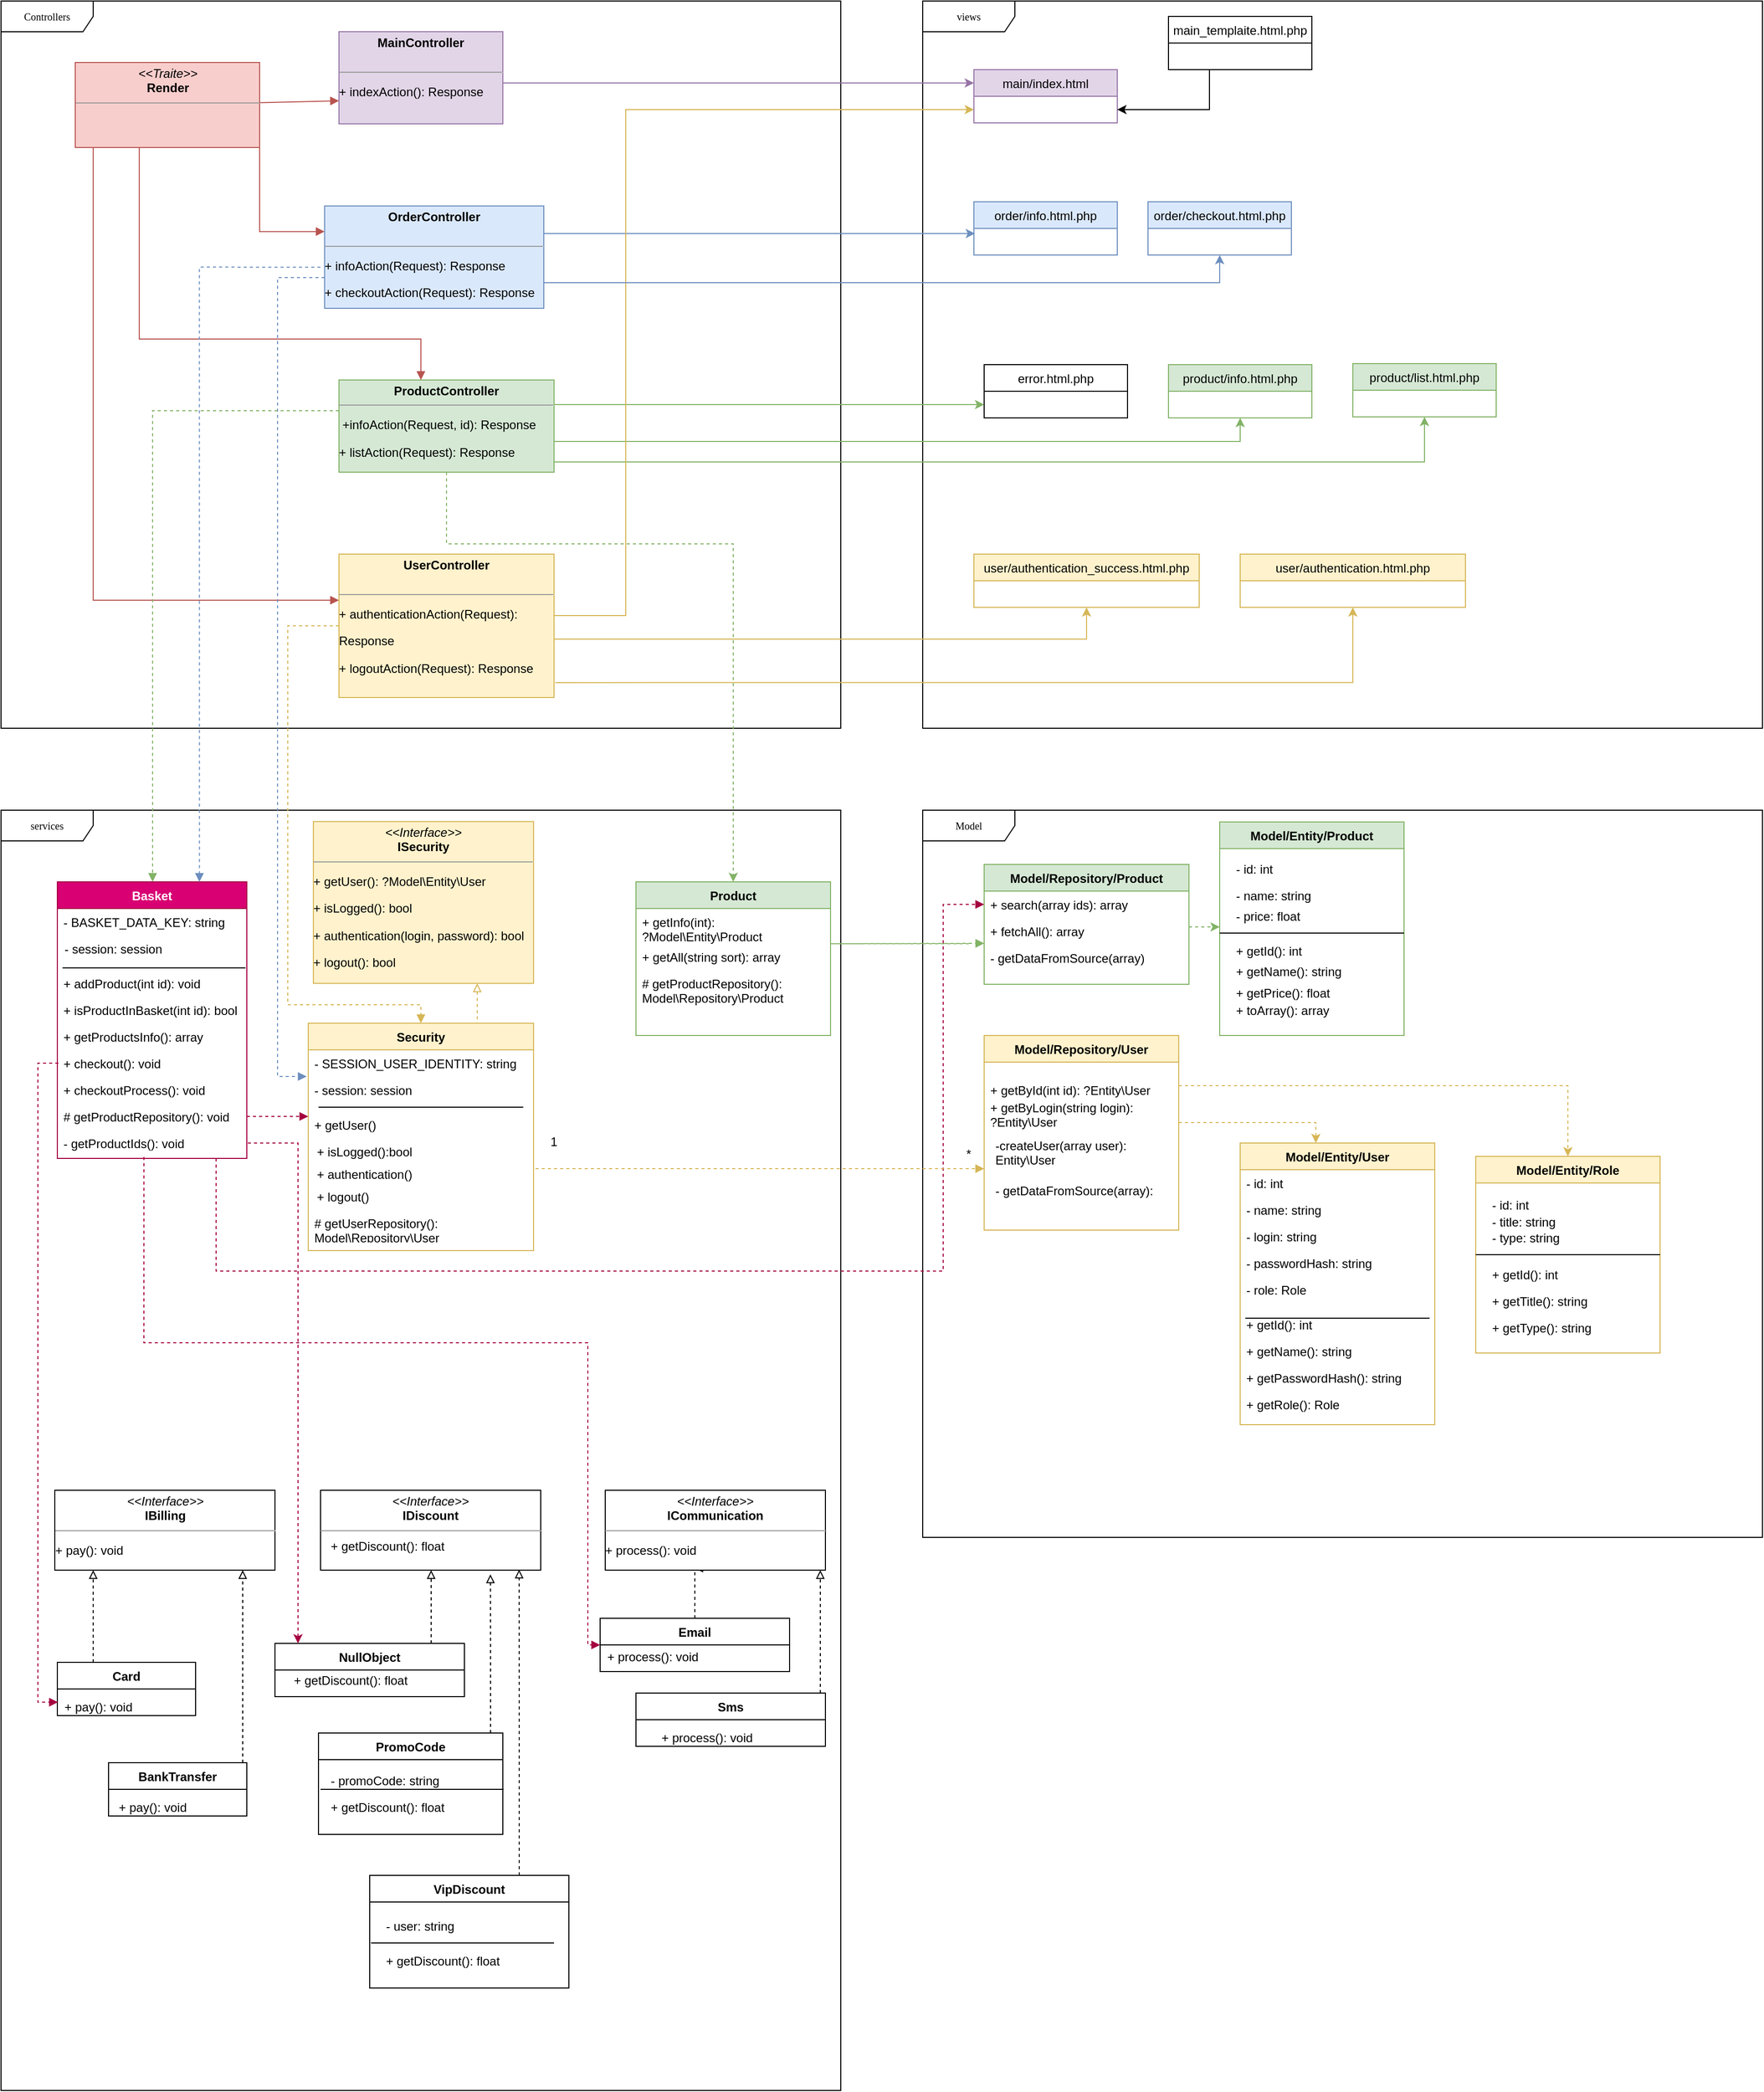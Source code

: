 <mxfile version="12.7.0"><diagram name="Page-1" id="c4acf3e9-155e-7222-9cf6-157b1a14988f"><mxGraphModel dx="1673" dy="933" grid="1" gridSize="10" guides="1" tooltips="1" connect="1" arrows="1" fold="1" page="1" pageScale="1" pageWidth="850" pageHeight="1100" background="#ffffff" math="0" shadow="0"><root><mxCell id="0"/><mxCell id="1" parent="0"/><mxCell id="17acba5748e5396b-1" value="Controllers&lt;br&gt;" style="shape=umlFrame;whiteSpace=wrap;html=1;rounded=0;shadow=0;comic=0;labelBackgroundColor=none;strokeWidth=1;fontFamily=Verdana;fontSize=10;align=center;width=90;height=30;" parent="1" vertex="1"><mxGeometry x="20" y="20" width="820" height="710" as="geometry"/></mxCell><mxCell id="nhT-xnNvOzXH75WPA5fa-19" value="services" style="shape=umlFrame;whiteSpace=wrap;html=1;rounded=0;shadow=0;comic=0;labelBackgroundColor=none;strokeColor=#000000;strokeWidth=1;fillColor=#ffffff;fontFamily=Verdana;fontSize=10;fontColor=#000000;align=center;width=90;height=30;" parent="1" vertex="1"><mxGeometry x="20" y="810" width="820" height="1250" as="geometry"/></mxCell><mxCell id="nhT-xnNvOzXH75WPA5fa-17" value="views" style="shape=umlFrame;whiteSpace=wrap;html=1;rounded=0;shadow=0;comic=0;labelBackgroundColor=none;strokeColor=#000000;strokeWidth=1;fillColor=#ffffff;fontFamily=Verdana;fontSize=10;fontColor=#000000;align=center;width=90;height=30;" parent="1" vertex="1"><mxGeometry x="920" y="20" width="820" height="710" as="geometry"/></mxCell><mxCell id="nhT-xnNvOzXH75WPA5fa-13" style="edgeStyle=orthogonalEdgeStyle;rounded=0;orthogonalLoop=1;jettySize=auto;html=1;exitX=1;exitY=0.5;exitDx=0;exitDy=0;entryX=0;entryY=0.25;entryDx=0;entryDy=0;endArrow=block;endFill=1;fillColor=#f8cecc;strokeColor=#b85450;" parent="1" source="5d2195bd80daf111-18" target="nhT-xnNvOzXH75WPA5fa-2" edge="1"><mxGeometry relative="1" as="geometry"><Array as="points"><mxPoint x="273" y="245"/></Array></mxGeometry></mxCell><mxCell id="nhT-xnNvOzXH75WPA5fa-14" style="edgeStyle=orthogonalEdgeStyle;rounded=0;orthogonalLoop=1;jettySize=auto;html=1;endArrow=block;endFill=1;fillColor=#f8cecc;strokeColor=#b85450;" parent="1" source="5d2195bd80daf111-18" target="nhT-xnNvOzXH75WPA5fa-4" edge="1"><mxGeometry relative="1" as="geometry"><Array as="points"><mxPoint x="155" y="350"/><mxPoint x="430" y="350"/></Array></mxGeometry></mxCell><mxCell id="nhT-xnNvOzXH75WPA5fa-15" style="edgeStyle=orthogonalEdgeStyle;rounded=0;orthogonalLoop=1;jettySize=auto;html=1;endArrow=block;endFill=1;fillColor=#f8cecc;strokeColor=#b85450;" parent="1" source="5d2195bd80daf111-18" target="nhT-xnNvOzXH75WPA5fa-6" edge="1"><mxGeometry relative="1" as="geometry"><Array as="points"><mxPoint x="110" y="605"/></Array></mxGeometry></mxCell><mxCell id="5d2195bd80daf111-18" value="&lt;p style=&quot;margin: 0px ; margin-top: 4px ; text-align: center&quot;&gt;&lt;i&gt;&amp;lt;&amp;lt;Traite&amp;gt;&amp;gt;&lt;/i&gt;&lt;br&gt;&lt;b&gt;Render&lt;/b&gt;&lt;/p&gt;&lt;hr size=&quot;1&quot;&gt;&lt;p style=&quot;margin: 0px ; margin-left: 4px&quot;&gt;&lt;br&gt;&lt;/p&gt;" style="verticalAlign=top;align=left;overflow=fill;fontSize=12;fontFamily=Helvetica;html=1;rounded=0;shadow=0;comic=0;labelBackgroundColor=none;strokeColor=#b85450;strokeWidth=1;fillColor=#f8cecc;" parent="1" vertex="1"><mxGeometry x="92.5" y="80" width="180" height="83" as="geometry"/></mxCell><mxCell id="nhT-xnNvOzXH75WPA5fa-25" style="edgeStyle=orthogonalEdgeStyle;rounded=0;orthogonalLoop=1;jettySize=auto;html=1;endArrow=classic;endFill=1;entryX=0;entryY=0.25;entryDx=0;entryDy=0;fillColor=#e1d5e7;strokeColor=#9673a6;" parent="1" source="nhT-xnNvOzXH75WPA5fa-1" target="nhT-xnNvOzXH75WPA5fa-21" edge="1"><mxGeometry relative="1" as="geometry"><mxPoint x="970" y="126" as="targetPoint"/><Array as="points"><mxPoint x="670" y="100"/><mxPoint x="670" y="100"/></Array></mxGeometry></mxCell><mxCell id="nhT-xnNvOzXH75WPA5fa-1" value="&lt;p style=&quot;margin: 0px ; margin-top: 4px ; text-align: center&quot;&gt;&lt;b&gt;MainController&lt;/b&gt;&lt;/p&gt;&lt;p style=&quot;margin: 0px ; margin-left: 4px&quot;&gt;&lt;br&gt;&lt;/p&gt;&lt;hr size=&quot;1&quot;&gt;&lt;p&gt;+&amp;nbsp;indexAction(): Response&lt;br&gt;&lt;/p&gt;" style="verticalAlign=top;align=left;overflow=fill;fontSize=12;fontFamily=Helvetica;html=1;fillColor=#e1d5e7;strokeColor=#9673a6;" parent="1" vertex="1"><mxGeometry x="350" y="49.9" width="160" height="90" as="geometry"/></mxCell><mxCell id="nhT-xnNvOzXH75WPA5fa-35" style="edgeStyle=orthogonalEdgeStyle;rounded=0;orthogonalLoop=1;jettySize=auto;html=1;entryX=-0.007;entryY=1;entryDx=0;entryDy=0;entryPerimeter=0;endArrow=block;endFill=1;fillColor=#dae8fc;strokeColor=#6c8ebf;dashed=1;" parent="1" source="nhT-xnNvOzXH75WPA5fa-2" edge="1"><mxGeometry relative="1" as="geometry"><mxPoint x="318.46" y="1070" as="targetPoint"/><Array as="points"><mxPoint x="290" y="290"/><mxPoint x="290" y="1070"/></Array></mxGeometry></mxCell><mxCell id="nhT-xnNvOzXH75WPA5fa-36" style="edgeStyle=orthogonalEdgeStyle;rounded=0;orthogonalLoop=1;jettySize=auto;html=1;entryX=0.006;entryY=0.208;entryDx=0;entryDy=0;entryPerimeter=0;fillColor=#dae8fc;strokeColor=#6c8ebf;" parent="1" source="nhT-xnNvOzXH75WPA5fa-2" edge="1"><mxGeometry relative="1" as="geometry"><Array as="points"><mxPoint x="850" y="247"/><mxPoint x="850" y="247"/></Array><mxPoint x="971" y="247" as="targetPoint"/></mxGeometry></mxCell><mxCell id="nhT-xnNvOzXH75WPA5fa-2" value="&lt;p style=&quot;margin: 0px ; margin-top: 4px ; text-align: center&quot;&gt;&lt;b&gt;OrderController&lt;/b&gt;&lt;/p&gt;&lt;p style=&quot;margin: 0px ; margin-left: 4px&quot;&gt;&lt;br&gt;&lt;/p&gt;&lt;hr size=&quot;1&quot;&gt;&lt;p&gt;+&amp;nbsp;infoAction(Request): Response&lt;/p&gt;&lt;p&gt;+&amp;nbsp;checkoutAction(Request): Response&lt;/p&gt;" style="verticalAlign=top;align=left;overflow=fill;fontSize=12;fontFamily=Helvetica;html=1;fillColor=#dae8fc;strokeColor=#6c8ebf;" parent="1" vertex="1"><mxGeometry x="336" y="220.1" width="214" height="99.9" as="geometry"/></mxCell><mxCell id="nhT-xnNvOzXH75WPA5fa-47" style="edgeStyle=orthogonalEdgeStyle;rounded=0;orthogonalLoop=1;jettySize=auto;html=1;endArrow=block;endFill=1;fillColor=#d5e8d4;strokeColor=#82b366;dashed=1;" parent="1" source="nhT-xnNvOzXH75WPA5fa-4" target="nhT-xnNvOzXH75WPA5fa-26" edge="1"><mxGeometry relative="1" as="geometry"><Array as="points"><mxPoint x="168" y="420"/></Array></mxGeometry></mxCell><mxCell id="nhT-xnNvOzXH75WPA5fa-57" style="edgeStyle=orthogonalEdgeStyle;rounded=0;orthogonalLoop=1;jettySize=auto;html=1;entryX=0;entryY=0.5;entryDx=0;entryDy=0;fillColor=#d5e8d4;strokeColor=#82b366;" parent="1" source="nhT-xnNvOzXH75WPA5fa-4" edge="1"><mxGeometry relative="1" as="geometry"><mxPoint x="980" y="414" as="targetPoint"/><Array as="points"><mxPoint x="670" y="414"/><mxPoint x="670" y="414"/></Array></mxGeometry></mxCell><mxCell id="nhT-xnNvOzXH75WPA5fa-62" style="edgeStyle=orthogonalEdgeStyle;rounded=0;orthogonalLoop=1;jettySize=auto;html=1;entryX=0.5;entryY=1;entryDx=0;entryDy=0;fillColor=#d5e8d4;strokeColor=#82b366;" parent="1" source="nhT-xnNvOzXH75WPA5fa-4" target="nhT-xnNvOzXH75WPA5fa-58" edge="1"><mxGeometry relative="1" as="geometry"><Array as="points"><mxPoint x="1230" y="450"/></Array><mxPoint x="1230" y="479" as="targetPoint"/></mxGeometry></mxCell><mxCell id="nhT-xnNvOzXH75WPA5fa-68" style="edgeStyle=orthogonalEdgeStyle;rounded=0;orthogonalLoop=1;jettySize=auto;html=1;entryX=0.5;entryY=1;entryDx=0;entryDy=0;fillColor=#d5e8d4;strokeColor=#82b366;" parent="1" source="nhT-xnNvOzXH75WPA5fa-4" target="nhT-xnNvOzXH75WPA5fa-64" edge="1"><mxGeometry relative="1" as="geometry"><Array as="points"><mxPoint x="1410" y="470"/></Array><mxPoint x="1410" y="478" as="targetPoint"/></mxGeometry></mxCell><mxCell id="J68SuRO_4qtVjWgUZASz-14" style="edgeStyle=orthogonalEdgeStyle;rounded=0;orthogonalLoop=1;jettySize=auto;html=1;fillColor=#d5e8d4;strokeColor=#82b366;dashed=1;" parent="1" source="nhT-xnNvOzXH75WPA5fa-4" target="nhT-xnNvOzXH75WPA5fa-48" edge="1"><mxGeometry relative="1" as="geometry"><Array as="points"><mxPoint x="455" y="550"/><mxPoint x="735" y="550"/></Array></mxGeometry></mxCell><mxCell id="nhT-xnNvOzXH75WPA5fa-4" value="&lt;p style=&quot;margin: 0px ; margin-top: 4px ; text-align: center&quot;&gt;&lt;b&gt;ProductController&lt;/b&gt;&lt;/p&gt;&lt;hr size=&quot;1&quot;&gt;&lt;p style=&quot;margin: 0px ; margin-left: 4px&quot;&gt;&lt;/p&gt;&lt;p&gt;&amp;nbsp;+infoAction(Request, id): Response&lt;/p&gt;&lt;p&gt;+&amp;nbsp;listAction(Request): Response&lt;/p&gt;" style="verticalAlign=top;align=left;overflow=fill;fontSize=12;fontFamily=Helvetica;html=1;fillColor=#d5e8d4;strokeColor=#82b366;" parent="1" vertex="1"><mxGeometry x="350" y="390" width="210" height="90" as="geometry"/></mxCell><mxCell id="nhT-xnNvOzXH75WPA5fa-69" style="edgeStyle=orthogonalEdgeStyle;rounded=0;orthogonalLoop=1;jettySize=auto;html=1;endArrow=block;endFill=1;fillColor=#fff2cc;strokeColor=#d6b656;dashed=1;" parent="1" source="nhT-xnNvOzXH75WPA5fa-6" target="nhT-xnNvOzXH75WPA5fa-31" edge="1"><mxGeometry relative="1" as="geometry"><mxPoint x="300" y="879" as="targetPoint"/><Array as="points"><mxPoint x="300" y="630"/><mxPoint x="300" y="1000"/><mxPoint x="430" y="1000"/></Array></mxGeometry></mxCell><mxCell id="nhT-xnNvOzXH75WPA5fa-74" style="edgeStyle=orthogonalEdgeStyle;rounded=0;orthogonalLoop=1;jettySize=auto;html=1;entryX=0.5;entryY=1;entryDx=0;entryDy=0;fillColor=#fff2cc;strokeColor=#d6b656;" parent="1" source="nhT-xnNvOzXH75WPA5fa-6" target="nhT-xnNvOzXH75WPA5fa-70" edge="1"><mxGeometry relative="1" as="geometry"><Array as="points"><mxPoint x="1080" y="643"/></Array><mxPoint x="968" y="643" as="targetPoint"/></mxGeometry></mxCell><mxCell id="nhT-xnNvOzXH75WPA5fa-75" style="edgeStyle=orthogonalEdgeStyle;rounded=0;orthogonalLoop=1;jettySize=auto;html=1;entryX=0;entryY=0.75;entryDx=0;entryDy=0;fillColor=#fff2cc;strokeColor=#d6b656;" parent="1" source="nhT-xnNvOzXH75WPA5fa-6" target="nhT-xnNvOzXH75WPA5fa-21" edge="1"><mxGeometry relative="1" as="geometry"><Array as="points"><mxPoint x="630" y="620"/><mxPoint x="630" y="126"/></Array><mxPoint x="1030" y="140" as="targetPoint"/></mxGeometry></mxCell><mxCell id="nhT-xnNvOzXH75WPA5fa-6" value="&lt;p style=&quot;margin: 0px ; margin-top: 4px ; text-align: center&quot;&gt;&lt;b&gt;UserController&lt;/b&gt;&lt;/p&gt;&lt;p style=&quot;margin: 0px ; margin-left: 4px&quot;&gt;&lt;br&gt;&lt;/p&gt;&lt;hr size=&quot;1&quot;&gt;&lt;p&gt;+&amp;nbsp;authenticationAction(Request):&amp;nbsp;&lt;/p&gt;&lt;p&gt;Response&lt;/p&gt;&lt;p&gt;+&amp;nbsp;logoutAction(Request):&amp;nbsp;Response&lt;/p&gt;" style="verticalAlign=top;align=left;overflow=fill;fontSize=12;fontFamily=Helvetica;html=1;fillColor=#fff2cc;strokeColor=#d6b656;" parent="1" vertex="1"><mxGeometry x="350" y="560" width="210" height="140" as="geometry"/></mxCell><mxCell id="nhT-xnNvOzXH75WPA5fa-21" value="main/index.html" style="swimlane;fontStyle=0;childLayout=stackLayout;horizontal=1;startSize=26;fillColor=#e1d5e7;horizontalStack=0;resizeParent=1;resizeParentMax=0;resizeLast=0;collapsible=1;marginBottom=0;strokeColor=#9673a6;" parent="1" vertex="1"><mxGeometry x="970" y="87" width="140" height="52" as="geometry"/></mxCell><mxCell id="nhT-xnNvOzXH75WPA5fa-26" value="Basket" style="swimlane;fontStyle=1;align=center;verticalAlign=top;childLayout=stackLayout;horizontal=1;startSize=26;horizontalStack=0;resizeParent=1;resizeParentMax=0;resizeLast=0;collapsible=1;marginBottom=0;fillColor=#d80073;strokeColor=#A50040;fontColor=#ffffff;" parent="1" vertex="1"><mxGeometry x="75" y="880" width="185" height="270" as="geometry"/></mxCell><mxCell id="nhT-xnNvOzXH75WPA5fa-31" value="Security" style="swimlane;fontStyle=1;align=center;verticalAlign=top;childLayout=stackLayout;horizontal=1;startSize=26;horizontalStack=0;resizeParent=1;resizeParentMax=0;resizeLast=0;collapsible=1;marginBottom=0;fillColor=#fff2cc;strokeColor=#d6b656;" parent="1" vertex="1"><mxGeometry x="320" y="1018" width="220" height="222" as="geometry"/></mxCell><mxCell id="nhT-xnNvOzXH75WPA5fa-37" value="order/info.html.php" style="swimlane;fontStyle=0;childLayout=stackLayout;horizontal=1;startSize=26;fillColor=#dae8fc;horizontalStack=0;resizeParent=1;resizeParentMax=0;resizeLast=0;collapsible=1;marginBottom=0;strokeColor=#6c8ebf;" parent="1" vertex="1"><mxGeometry x="970" y="216" width="140" height="52" as="geometry"/></mxCell><mxCell id="nhT-xnNvOzXH75WPA5fa-42" value="order/checkout.html.php" style="swimlane;fontStyle=0;childLayout=stackLayout;horizontal=1;startSize=26;fillColor=#dae8fc;horizontalStack=0;resizeParent=1;resizeParentMax=0;resizeLast=0;collapsible=1;marginBottom=0;strokeColor=#6c8ebf;" parent="1" vertex="1"><mxGeometry x="1140" y="216" width="140" height="52" as="geometry"/></mxCell><mxCell id="nhT-xnNvOzXH75WPA5fa-46" style="edgeStyle=orthogonalEdgeStyle;rounded=0;orthogonalLoop=1;jettySize=auto;html=1;entryX=0.5;entryY=1;entryDx=0;entryDy=0;exitX=1;exitY=0.75;exitDx=0;exitDy=0;fillColor=#dae8fc;strokeColor=#6c8ebf;" parent="1" source="nhT-xnNvOzXH75WPA5fa-2" target="nhT-xnNvOzXH75WPA5fa-42" edge="1"><mxGeometry relative="1" as="geometry"><mxPoint x="570" y="283" as="sourcePoint"/><mxPoint x="1189" y="293" as="targetPoint"/><Array as="points"><mxPoint x="1210" y="295"/></Array></mxGeometry></mxCell><mxCell id="nhT-xnNvOzXH75WPA5fa-48" value="Product" style="swimlane;fontStyle=1;align=center;verticalAlign=top;childLayout=stackLayout;horizontal=1;startSize=26;horizontalStack=0;resizeParent=1;resizeParentMax=0;resizeLast=0;collapsible=1;marginBottom=0;fillColor=#d5e8d4;strokeColor=#82b366;" parent="1" vertex="1"><mxGeometry x="640" y="880" width="190" height="150" as="geometry"/></mxCell><mxCell id="nhT-xnNvOzXH75WPA5fa-53" value="error.html.php" style="swimlane;fontStyle=0;childLayout=stackLayout;horizontal=1;startSize=26;horizontalStack=0;resizeParent=1;resizeParentMax=0;resizeLast=0;collapsible=1;marginBottom=0;" parent="1" vertex="1"><mxGeometry x="980" y="375" width="140" height="52" as="geometry"/></mxCell><mxCell id="nhT-xnNvOzXH75WPA5fa-58" value="product/info.html.php" style="swimlane;fontStyle=0;childLayout=stackLayout;horizontal=1;startSize=26;fillColor=#d5e8d4;horizontalStack=0;resizeParent=1;resizeParentMax=0;resizeLast=0;collapsible=1;marginBottom=0;strokeColor=#82b366;" parent="1" vertex="1"><mxGeometry x="1160" y="375" width="140" height="52" as="geometry"/></mxCell><mxCell id="nhT-xnNvOzXH75WPA5fa-64" value="product/list.html.php" style="swimlane;fontStyle=0;childLayout=stackLayout;horizontal=1;startSize=26;fillColor=#d5e8d4;horizontalStack=0;resizeParent=1;resizeParentMax=0;resizeLast=0;collapsible=1;marginBottom=0;strokeColor=#82b366;" parent="1" vertex="1"><mxGeometry x="1340" y="374" width="140" height="52" as="geometry"/></mxCell><mxCell id="nhT-xnNvOzXH75WPA5fa-70" value="user/authentication_success.html.php" style="swimlane;fontStyle=0;childLayout=stackLayout;horizontal=1;startSize=26;fillColor=#fff2cc;horizontalStack=0;resizeParent=1;resizeParentMax=0;resizeLast=0;collapsible=1;marginBottom=0;strokeColor=#d6b656;" parent="1" vertex="1"><mxGeometry x="970" y="560" width="220" height="52" as="geometry"/></mxCell><mxCell id="wM0wfn2FNIuVuSZqWzuU-62" style="edgeStyle=orthogonalEdgeStyle;rounded=0;orthogonalLoop=1;jettySize=auto;html=1;dashed=1;startArrow=none;startFill=0;endArrow=block;endFill=0;" parent="1" source="nhT-xnNvOzXH75WPA5fa-82" target="wM0wfn2FNIuVuSZqWzuU-61" edge="1"><mxGeometry relative="1" as="geometry"><Array as="points"><mxPoint x="110" y="1610"/><mxPoint x="110" y="1610"/></Array></mxGeometry></mxCell><mxCell id="nhT-xnNvOzXH75WPA5fa-82" value="Card" style="swimlane;fontStyle=1;align=center;verticalAlign=top;childLayout=stackLayout;horizontal=1;startSize=26;horizontalStack=0;resizeParent=1;resizeParentMax=0;resizeLast=0;collapsible=1;marginBottom=0;" parent="1" vertex="1"><mxGeometry x="75" y="1642" width="135" height="52" as="geometry"/></mxCell><mxCell id="wM0wfn2FNIuVuSZqWzuU-32" value="" style="edgeStyle=orthogonalEdgeStyle;rounded=0;orthogonalLoop=1;jettySize=auto;html=1;startArrow=none;startFill=0;endArrow=block;endFill=0;dashed=1;" parent="1" source="nhT-xnNvOzXH75WPA5fa-90" target="wM0wfn2FNIuVuSZqWzuU-54" edge="1"><mxGeometry relative="1" as="geometry"><mxPoint x="430" y="1560" as="targetPoint"/><Array as="points"><mxPoint x="440" y="1600"/><mxPoint x="440" y="1600"/></Array></mxGeometry></mxCell><mxCell id="nhT-xnNvOzXH75WPA5fa-90" value="NullObject" style="swimlane;fontStyle=1;align=center;verticalAlign=top;childLayout=stackLayout;horizontal=1;startSize=26;horizontalStack=0;resizeParent=1;resizeParentMax=0;resizeLast=0;collapsible=1;marginBottom=0;" parent="1" vertex="1"><mxGeometry x="287.5" y="1623.47" width="185" height="52" as="geometry"/></mxCell><mxCell id="wM0wfn2FNIuVuSZqWzuU-59" style="edgeStyle=orthogonalEdgeStyle;rounded=0;orthogonalLoop=1;jettySize=auto;html=1;dashed=1;startArrow=none;startFill=0;endArrow=block;endFill=0;" parent="1" source="nhT-xnNvOzXH75WPA5fa-98" edge="1"><mxGeometry relative="1" as="geometry"><Array as="points"><mxPoint x="698" y="1550"/><mxPoint x="698" y="1550"/></Array><mxPoint x="697" y="1550" as="targetPoint"/></mxGeometry></mxCell><mxCell id="nhT-xnNvOzXH75WPA5fa-98" value="Email" style="swimlane;fontStyle=1;align=center;verticalAlign=top;childLayout=stackLayout;horizontal=1;startSize=26;horizontalStack=0;resizeParent=1;resizeParentMax=0;resizeLast=0;collapsible=1;marginBottom=0;" parent="1" vertex="1"><mxGeometry x="605" y="1599" width="185" height="52" as="geometry"/></mxCell><mxCell id="nhT-xnNvOzXH75WPA5fa-106" style="edgeStyle=orthogonalEdgeStyle;rounded=0;orthogonalLoop=1;jettySize=auto;html=1;endArrow=block;endFill=1;fillColor=#d80073;strokeColor=#A50040;dashed=1;" parent="1" edge="1"><mxGeometry relative="1" as="geometry"><Array as="points"><mxPoint x="310" y="1109"/><mxPoint x="310" y="1109"/></Array><mxPoint x="260" y="1109" as="sourcePoint"/><mxPoint x="320" y="1109" as="targetPoint"/></mxGeometry></mxCell><mxCell id="nhT-xnNvOzXH75WPA5fa-107" style="edgeStyle=orthogonalEdgeStyle;rounded=0;orthogonalLoop=1;jettySize=auto;html=1;entryX=0;entryY=0.5;entryDx=0;entryDy=0;endArrow=block;endFill=1;fillColor=#d80073;strokeColor=#A50040;dashed=1;" parent="1" edge="1"><mxGeometry relative="1" as="geometry"><mxPoint x="75.529" y="1680.882" as="targetPoint"/><Array as="points"><mxPoint x="56" y="1057"/><mxPoint x="56" y="1681"/></Array><mxPoint x="76" y="1057" as="sourcePoint"/></mxGeometry></mxCell><mxCell id="nhT-xnNvOzXH75WPA5fa-108" style="edgeStyle=orthogonalEdgeStyle;rounded=0;orthogonalLoop=1;jettySize=auto;html=1;fillColor=#d80073;strokeColor=#A50040;dashed=1;" parent="1" target="nhT-xnNvOzXH75WPA5fa-90" edge="1"><mxGeometry relative="1" as="geometry"><Array as="points"><mxPoint x="310" y="1135"/></Array><mxPoint x="260" y="1130" as="sourcePoint"/></mxGeometry></mxCell><mxCell id="nhT-xnNvOzXH75WPA5fa-109" style="edgeStyle=orthogonalEdgeStyle;rounded=0;orthogonalLoop=1;jettySize=auto;html=1;endArrow=block;endFill=1;exitX=0.457;exitY=0.992;exitDx=0;exitDy=0;exitPerimeter=0;fillColor=#d80073;strokeColor=#A50040;dashed=1;" parent="1" target="nhT-xnNvOzXH75WPA5fa-98" edge="1"><mxGeometry relative="1" as="geometry"><Array as="points"><mxPoint x="159" y="1330"/><mxPoint x="593" y="1330"/><mxPoint x="593" y="1625"/></Array><mxPoint x="159.545" y="1148.672" as="sourcePoint"/></mxGeometry></mxCell><mxCell id="nhT-xnNvOzXH75WPA5fa-112" value="Model" style="shape=umlFrame;whiteSpace=wrap;html=1;rounded=0;shadow=0;comic=0;labelBackgroundColor=none;strokeColor=#000000;strokeWidth=1;fillColor=#ffffff;fontFamily=Verdana;fontSize=10;fontColor=#000000;align=center;width=90;height=30;" parent="1" vertex="1"><mxGeometry x="920.0" y="810" width="820" height="710" as="geometry"/></mxCell><mxCell id="nhT-xnNvOzXH75WPA5fa-113" value="Model/Repository/Product" style="swimlane;fontStyle=1;align=center;verticalAlign=top;childLayout=stackLayout;horizontal=1;startSize=26;horizontalStack=0;resizeParent=1;resizeParentMax=0;resizeLast=0;collapsible=1;marginBottom=0;fillColor=#d5e8d4;strokeColor=#82b366;" parent="1" vertex="1"><mxGeometry x="980" y="863" width="200" height="117" as="geometry"/></mxCell><mxCell id="nhT-xnNvOzXH75WPA5fa-118" style="edgeStyle=orthogonalEdgeStyle;rounded=0;orthogonalLoop=1;jettySize=auto;html=1;entryX=0;entryY=0.5;entryDx=0;entryDy=0;endArrow=block;endFill=1;fillColor=#d80073;strokeColor=#A50040;dashed=1;" parent="1" edge="1"><mxGeometry relative="1" as="geometry"><mxPoint x="980" y="902" as="targetPoint"/><Array as="points"><mxPoint x="230" y="1260"/><mxPoint x="940" y="1260"/><mxPoint x="940" y="902"/></Array><mxPoint x="230" y="1150" as="sourcePoint"/></mxGeometry></mxCell><mxCell id="nhT-xnNvOzXH75WPA5fa-126" style="edgeStyle=orthogonalEdgeStyle;rounded=0;orthogonalLoop=1;jettySize=auto;html=1;entryX=0.75;entryY=0;entryDx=0;entryDy=0;dashed=1;endArrow=none;endFill=0;startArrow=block;startFill=0;fillColor=#fff2cc;strokeColor=#d6b656;" parent="1" source="nhT-xnNvOzXH75WPA5fa-125" target="nhT-xnNvOzXH75WPA5fa-31" edge="1"><mxGeometry relative="1" as="geometry"><Array as="points"><mxPoint x="485" y="990"/><mxPoint x="485" y="990"/></Array></mxGeometry></mxCell><mxCell id="nhT-xnNvOzXH75WPA5fa-125" value="&lt;p style=&quot;margin: 0px ; margin-top: 4px ; text-align: center&quot;&gt;&lt;i&gt;&amp;lt;&amp;lt;Interface&amp;gt;&amp;gt;&lt;/i&gt;&lt;br&gt;&lt;b&gt;ISecurity&lt;/b&gt;&lt;br&gt;&lt;/p&gt;&lt;hr size=&quot;1&quot;&gt;&lt;p&gt;+&amp;nbsp;getUser():&amp;nbsp;?Model\Entity\User&lt;/p&gt;&lt;p&gt;+&amp;nbsp;isLogged():&amp;nbsp;bool&lt;/p&gt;&lt;p&gt;+&amp;nbsp;authentication(login, password): bool&lt;/p&gt;&lt;p&gt;+&amp;nbsp;logout():&amp;nbsp;bool&lt;/p&gt;" style="verticalAlign=top;align=left;overflow=fill;fontSize=12;fontFamily=Helvetica;html=1;fillColor=#fff2cc;strokeColor=#d6b656;" parent="1" vertex="1"><mxGeometry x="325" y="821.1" width="215" height="158" as="geometry"/></mxCell><mxCell id="3doCrqTDN_uWgCfOkPah-1" style="edgeStyle=orthogonalEdgeStyle;rounded=0;orthogonalLoop=1;jettySize=auto;html=1;entryX=0.389;entryY=0;entryDx=0;entryDy=0;entryPerimeter=0;fillColor=#fff2cc;strokeColor=#d6b656;dashed=1;" edge="1" parent="1" source="nhT-xnNvOzXH75WPA5fa-127" target="nhT-xnNvOzXH75WPA5fa-149"><mxGeometry relative="1" as="geometry"><Array as="points"><mxPoint x="1304" y="1115"/></Array></mxGeometry></mxCell><mxCell id="nhT-xnNvOzXH75WPA5fa-127" value="Model/Repository/User" style="swimlane;fontStyle=1;align=center;verticalAlign=top;childLayout=stackLayout;horizontal=1;startSize=26;horizontalStack=0;resizeParent=1;resizeParentMax=0;resizeLast=0;collapsible=1;marginBottom=0;fillColor=#fff2cc;strokeColor=#d6b656;" parent="1" vertex="1"><mxGeometry x="980" y="1030" width="190" height="190" as="geometry"/></mxCell><mxCell id="nhT-xnNvOzXH75WPA5fa-135" style="edgeStyle=orthogonalEdgeStyle;rounded=0;orthogonalLoop=1;jettySize=auto;html=1;endArrow=block;endFill=1;fillColor=#fff2cc;strokeColor=#d6b656;dashed=1;" parent="1" edge="1"><mxGeometry relative="1" as="geometry"><mxPoint x="540" y="1200.059" as="sourcePoint"/><mxPoint x="980" y="1160" as="targetPoint"/><Array as="points"><mxPoint x="540" y="1160"/><mxPoint x="980" y="1160"/></Array></mxGeometry></mxCell><mxCell id="nhT-xnNvOzXH75WPA5fa-136" value="Model/Entity/Product" style="swimlane;fontStyle=1;align=center;verticalAlign=top;childLayout=stackLayout;horizontal=1;startSize=26;horizontalStack=0;resizeParent=1;resizeParentMax=0;resizeLast=0;collapsible=1;marginBottom=0;fillColor=#d5e8d4;strokeColor=#82b366;" parent="1" vertex="1"><mxGeometry x="1210" y="821.5" width="180" height="208.5" as="geometry"/></mxCell><mxCell id="nhT-xnNvOzXH75WPA5fa-145" style="edgeStyle=orthogonalEdgeStyle;rounded=0;orthogonalLoop=1;jettySize=auto;html=1;fillColor=#d5e8d4;strokeColor=#82b366;dashed=1;" parent="1" edge="1"><mxGeometry relative="1" as="geometry"><mxPoint x="1180" y="924" as="sourcePoint"/><mxPoint x="1210.0" y="924.059" as="targetPoint"/></mxGeometry></mxCell><mxCell id="nhT-xnNvOzXH75WPA5fa-149" value="Model/Entity/User" style="swimlane;fontStyle=1;align=center;verticalAlign=top;childLayout=stackLayout;horizontal=1;startSize=26;horizontalStack=0;resizeParent=1;resizeParentMax=0;resizeLast=0;collapsible=1;marginBottom=0;fillColor=#fff2cc;strokeColor=#d6b656;" parent="1" vertex="1"><mxGeometry x="1230" y="1135" width="190" height="275" as="geometry"/></mxCell><mxCell id="nhT-xnNvOzXH75WPA5fa-154" value="Model/Entity/Role" style="swimlane;fontStyle=1;align=center;verticalAlign=top;childLayout=stackLayout;horizontal=1;startSize=26;horizontalStack=0;resizeParent=1;resizeParentMax=0;resizeLast=0;collapsible=1;marginBottom=0;fillColor=#fff2cc;strokeColor=#d6b656;" parent="1" vertex="1"><mxGeometry x="1460" y="1148" width="180" height="192" as="geometry"/></mxCell><mxCell id="nhT-xnNvOzXH75WPA5fa-158" style="edgeStyle=orthogonalEdgeStyle;rounded=0;orthogonalLoop=1;jettySize=auto;html=1;entryX=0.5;entryY=0;entryDx=0;entryDy=0;fillColor=#fff2cc;strokeColor=#d6b656;dashed=1;" parent="1" target="nhT-xnNvOzXH75WPA5fa-154" edge="1"><mxGeometry relative="1" as="geometry"><mxPoint x="1555" y="1132.5" as="targetPoint"/><Array as="points"><mxPoint x="1550" y="1079"/></Array><mxPoint x="1170" y="1079" as="sourcePoint"/></mxGeometry></mxCell><mxCell id="wM0wfn2FNIuVuSZqWzuU-1" value="" style="html=1;verticalAlign=bottom;endArrow=block;entryX=0;entryY=0.75;entryDx=0;entryDy=0;fillColor=#f8cecc;strokeColor=#b85450;" parent="1" source="5d2195bd80daf111-18" target="nhT-xnNvOzXH75WPA5fa-1" edge="1"><mxGeometry width="80" relative="1" as="geometry"><mxPoint x="20" y="1540" as="sourcePoint"/><mxPoint x="100" y="1540" as="targetPoint"/><Array as="points"/></mxGeometry></mxCell><mxCell id="wM0wfn2FNIuVuSZqWzuU-5" style="edgeStyle=orthogonalEdgeStyle;rounded=0;orthogonalLoop=1;jettySize=auto;html=1;endArrow=classic;endFill=1;entryX=1;entryY=0.75;entryDx=0;entryDy=0;" parent="1" source="wM0wfn2FNIuVuSZqWzuU-4" target="nhT-xnNvOzXH75WPA5fa-21" edge="1"><mxGeometry relative="1" as="geometry"><Array as="points"><mxPoint x="1200" y="126"/></Array></mxGeometry></mxCell><mxCell id="wM0wfn2FNIuVuSZqWzuU-4" value="main_templaite.html.php" style="swimlane;fontStyle=0;childLayout=stackLayout;horizontal=1;startSize=26;horizontalStack=0;resizeParent=1;resizeParentMax=0;resizeLast=0;collapsible=1;marginBottom=0;" parent="1" vertex="1"><mxGeometry x="1160" y="35" width="140" height="52" as="geometry"/></mxCell><mxCell id="wM0wfn2FNIuVuSZqWzuU-9" value="" style="endArrow=block;endFill=1;html=1;edgeStyle=orthogonalEdgeStyle;align=left;verticalAlign=top;exitX=-0.019;exitY=0.598;exitDx=0;exitDy=0;exitPerimeter=0;entryX=0.75;entryY=0;entryDx=0;entryDy=0;fillColor=#dae8fc;strokeColor=#6c8ebf;rounded=0;dashed=1;" parent="1" source="nhT-xnNvOzXH75WPA5fa-2" target="nhT-xnNvOzXH75WPA5fa-26" edge="1"><mxGeometry x="-0.639" y="20" relative="1" as="geometry"><mxPoint x="30" y="1540" as="sourcePoint"/><mxPoint x="190" y="1540" as="targetPoint"/><mxPoint x="-20" y="20" as="offset"/></mxGeometry></mxCell><mxCell id="wM0wfn2FNIuVuSZqWzuU-13" value="" style="resizable=0;html=1;align=left;verticalAlign=bottom;labelBackgroundColor=#ffffff;fontSize=10;" parent="1" connectable="0" vertex="1"><mxGeometry x="366" y="300" as="geometry"><mxPoint x="-63" y="647" as="offset"/></mxGeometry></mxCell><mxCell id="wM0wfn2FNIuVuSZqWzuU-18" value="user/authentication.html.php" style="swimlane;fontStyle=0;childLayout=stackLayout;horizontal=1;startSize=26;fillColor=#fff2cc;horizontalStack=0;resizeParent=1;resizeParentMax=0;resizeLast=0;collapsible=1;marginBottom=0;strokeColor=#d6b656;" parent="1" vertex="1"><mxGeometry x="1230" y="560" width="220" height="52" as="geometry"/></mxCell><mxCell id="wM0wfn2FNIuVuSZqWzuU-22" style="edgeStyle=orthogonalEdgeStyle;rounded=0;orthogonalLoop=1;jettySize=auto;html=1;entryX=0.5;entryY=1;entryDx=0;entryDy=0;exitX=1.006;exitY=0.896;exitDx=0;exitDy=0;exitPerimeter=0;fillColor=#fff2cc;strokeColor=#d6b656;" parent="1" source="nhT-xnNvOzXH75WPA5fa-6" target="wM0wfn2FNIuVuSZqWzuU-18" edge="1"><mxGeometry relative="1" as="geometry"><Array as="points"><mxPoint x="1340" y="685"/></Array><mxPoint x="570" y="653" as="sourcePoint"/><mxPoint x="1220.0" y="651.0" as="targetPoint"/></mxGeometry></mxCell><mxCell id="wM0wfn2FNIuVuSZqWzuU-47" style="edgeStyle=orthogonalEdgeStyle;rounded=0;orthogonalLoop=1;jettySize=auto;html=1;entryX=0.895;entryY=1.19;entryDx=0;entryDy=0;entryPerimeter=0;dashed=1;startArrow=none;startFill=0;endArrow=block;endFill=0;" parent="1" source="wM0wfn2FNIuVuSZqWzuU-38" edge="1"><mxGeometry relative="1" as="geometry"><mxPoint x="497.882" y="1556.176" as="targetPoint"/><Array as="points"><mxPoint x="498" y="1640"/><mxPoint x="498" y="1640"/></Array></mxGeometry></mxCell><mxCell id="wM0wfn2FNIuVuSZqWzuU-38" value="PromoCode" style="swimlane;fontStyle=1;align=center;verticalAlign=top;childLayout=stackLayout;horizontal=1;startSize=26;horizontalStack=0;resizeParent=1;resizeParentMax=0;resizeLast=0;collapsible=1;marginBottom=0;" parent="1" vertex="1"><mxGeometry x="330" y="1711" width="180" height="99" as="geometry"/></mxCell><mxCell id="wM0wfn2FNIuVuSZqWzuU-52" style="edgeStyle=orthogonalEdgeStyle;rounded=0;orthogonalLoop=1;jettySize=auto;html=1;dashed=1;startArrow=none;startFill=0;endArrow=block;endFill=0;entryX=0.902;entryY=0.993;entryDx=0;entryDy=0;entryPerimeter=0;" parent="1" source="wM0wfn2FNIuVuSZqWzuU-48" target="wM0wfn2FNIuVuSZqWzuU-54" edge="1"><mxGeometry relative="1" as="geometry"><mxPoint x="517" y="1600" as="targetPoint"/><Array as="points"><mxPoint x="526" y="1680"/><mxPoint x="526" y="1680"/></Array></mxGeometry></mxCell><mxCell id="wM0wfn2FNIuVuSZqWzuU-48" value="VipDiscount" style="swimlane;fontStyle=1;align=center;verticalAlign=top;childLayout=stackLayout;horizontal=1;startSize=26;horizontalStack=0;resizeParent=1;resizeParentMax=0;resizeLast=0;collapsible=1;marginBottom=0;" parent="1" vertex="1"><mxGeometry x="380" y="1850" width="194.5" height="110" as="geometry"/></mxCell><mxCell id="wM0wfn2FNIuVuSZqWzuU-54" value="&lt;p style=&quot;margin: 0px ; margin-top: 4px ; text-align: center&quot;&gt;&lt;i&gt;&amp;lt;&amp;lt;Interface&amp;gt;&amp;gt;&lt;/i&gt;&lt;br&gt;&lt;b&gt;IDiscount&lt;/b&gt;&lt;br&gt;&lt;/p&gt;&lt;hr size=&quot;1&quot;&gt;&lt;p&gt;&lt;br&gt;&lt;/p&gt;" style="verticalAlign=top;align=left;overflow=fill;fontSize=12;fontFamily=Helvetica;html=1;" parent="1" vertex="1"><mxGeometry x="332" y="1474" width="215" height="78" as="geometry"/></mxCell><mxCell id="wM0wfn2FNIuVuSZqWzuU-60" style="edgeStyle=orthogonalEdgeStyle;rounded=0;orthogonalLoop=1;jettySize=auto;html=1;dashed=1;startArrow=none;startFill=0;endArrow=block;endFill=0;" parent="1" source="wM0wfn2FNIuVuSZqWzuU-56" target="wM0wfn2FNIuVuSZqWzuU-58" edge="1"><mxGeometry relative="1" as="geometry"><Array as="points"><mxPoint x="820" y="1640"/><mxPoint x="820" y="1640"/></Array></mxGeometry></mxCell><mxCell id="wM0wfn2FNIuVuSZqWzuU-56" value="Sms" style="swimlane;fontStyle=1;align=center;verticalAlign=top;childLayout=stackLayout;horizontal=1;startSize=26;horizontalStack=0;resizeParent=1;resizeParentMax=0;resizeLast=0;collapsible=1;marginBottom=0;" parent="1" vertex="1"><mxGeometry x="640" y="1672" width="185" height="52" as="geometry"/></mxCell><mxCell id="wM0wfn2FNIuVuSZqWzuU-58" value="&lt;p style=&quot;margin: 0px ; margin-top: 4px ; text-align: center&quot;&gt;&lt;i&gt;&amp;lt;&amp;lt;Interface&amp;gt;&amp;gt;&lt;/i&gt;&lt;br&gt;&lt;b&gt;ICommunication&lt;/b&gt;&lt;br&gt;&lt;/p&gt;&lt;hr size=&quot;1&quot;&gt;&lt;p&gt;+ process(): void&lt;br&gt;&lt;/p&gt;" style="verticalAlign=top;align=left;overflow=fill;fontSize=12;fontFamily=Helvetica;html=1;" parent="1" vertex="1"><mxGeometry x="610" y="1474" width="215" height="78" as="geometry"/></mxCell><mxCell id="wM0wfn2FNIuVuSZqWzuU-61" value="&lt;p style=&quot;margin: 0px ; margin-top: 4px ; text-align: center&quot;&gt;&lt;i&gt;&amp;lt;&amp;lt;Interface&amp;gt;&amp;gt;&lt;/i&gt;&lt;br&gt;&lt;b&gt;IBilling&lt;/b&gt;&lt;br&gt;&lt;/p&gt;&lt;hr size=&quot;1&quot;&gt;&lt;p&gt;+ pay(): void&lt;br&gt;&lt;/p&gt;" style="verticalAlign=top;align=left;overflow=fill;fontSize=12;fontFamily=Helvetica;html=1;" parent="1" vertex="1"><mxGeometry x="72.5" y="1474" width="215" height="78" as="geometry"/></mxCell><mxCell id="wM0wfn2FNIuVuSZqWzuU-63" value="BankTransfer" style="swimlane;fontStyle=1;align=center;verticalAlign=top;childLayout=stackLayout;horizontal=1;startSize=26;horizontalStack=0;resizeParent=1;resizeParentMax=0;resizeLast=0;collapsible=1;marginBottom=0;" parent="1" vertex="1"><mxGeometry x="125" y="1740" width="135" height="52" as="geometry"/></mxCell><mxCell id="wM0wfn2FNIuVuSZqWzuU-66" style="edgeStyle=orthogonalEdgeStyle;rounded=0;orthogonalLoop=1;jettySize=auto;html=1;dashed=1;startArrow=none;startFill=0;endArrow=block;endFill=0;" parent="1" target="wM0wfn2FNIuVuSZqWzuU-61" edge="1"><mxGeometry relative="1" as="geometry"><Array as="points"><mxPoint x="256" y="1740"/></Array><mxPoint x="256" y="1740" as="sourcePoint"/></mxGeometry></mxCell><mxCell id="3doCrqTDN_uWgCfOkPah-3" value="- session: session" style="text;html=1;" vertex="1" parent="1"><mxGeometry x="80" y="932" width="142.5" height="30" as="geometry"/></mxCell><mxCell id="3doCrqTDN_uWgCfOkPah-4" value="- BASKET_DATA_KEY: string&#10;" style="text;strokeColor=none;fillColor=none;align=left;verticalAlign=top;spacingLeft=4;spacingRight=4;overflow=hidden;rotatable=0;points=[[0,0.5],[1,0.5]];portConstraint=eastwest;" vertex="1" parent="1"><mxGeometry x="75" y="906" width="185" height="26" as="geometry"/></mxCell><mxCell id="3doCrqTDN_uWgCfOkPah-6" value="" style="line;strokeWidth=1;fillColor=none;align=left;verticalAlign=middle;spacingTop=-1;spacingLeft=3;spacingRight=3;rotatable=0;labelPosition=right;points=[];portConstraint=eastwest;" vertex="1" parent="1"><mxGeometry x="80" y="960" width="178.75" height="8" as="geometry"/></mxCell><mxCell id="3doCrqTDN_uWgCfOkPah-7" value="+ addProduct(int id): void&#10;" style="text;strokeColor=none;fillColor=none;align=left;verticalAlign=top;spacingLeft=4;spacingRight=4;overflow=hidden;rotatable=0;points=[[0,0.5],[1,0.5]];portConstraint=eastwest;" vertex="1" parent="1"><mxGeometry x="75" y="966" width="185" height="26" as="geometry"/></mxCell><mxCell id="3doCrqTDN_uWgCfOkPah-8" value="+ isProductInBasket(int id): bool&#10;" style="text;strokeColor=none;fillColor=none;align=left;verticalAlign=top;spacingLeft=4;spacingRight=4;overflow=hidden;rotatable=0;points=[[0,0.5],[1,0.5]];portConstraint=eastwest;" vertex="1" parent="1"><mxGeometry x="75" y="992" width="185" height="26" as="geometry"/></mxCell><mxCell id="3doCrqTDN_uWgCfOkPah-9" value="+ getProductsInfo(): array&#10;" style="text;strokeColor=none;fillColor=none;align=left;verticalAlign=top;spacingLeft=4;spacingRight=4;overflow=hidden;rotatable=0;points=[[0,0.5],[1,0.5]];portConstraint=eastwest;" vertex="1" parent="1"><mxGeometry x="75" y="1018" width="185" height="26" as="geometry"/></mxCell><mxCell id="3doCrqTDN_uWgCfOkPah-10" value="+ checkout(): void&#10;" style="text;strokeColor=none;fillColor=none;align=left;verticalAlign=top;spacingLeft=4;spacingRight=4;overflow=hidden;rotatable=0;points=[[0,0.5],[1,0.5]];portConstraint=eastwest;" vertex="1" parent="1"><mxGeometry x="75" y="1044" width="185" height="26" as="geometry"/></mxCell><mxCell id="3doCrqTDN_uWgCfOkPah-11" value="+ checkoutProcess(): void&#10;" style="text;strokeColor=none;fillColor=none;align=left;verticalAlign=top;spacingLeft=4;spacingRight=4;overflow=hidden;rotatable=0;points=[[0,0.5],[1,0.5]];portConstraint=eastwest;" vertex="1" parent="1"><mxGeometry x="75" y="1070" width="185" height="26" as="geometry"/></mxCell><mxCell id="3doCrqTDN_uWgCfOkPah-12" value="# getProductRepository(): void&#10;" style="text;strokeColor=none;fillColor=none;align=left;verticalAlign=top;spacingLeft=4;spacingRight=4;overflow=hidden;rotatable=0;points=[[0,0.5],[1,0.5]];portConstraint=eastwest;" vertex="1" parent="1"><mxGeometry x="75" y="1096" width="185" height="26" as="geometry"/></mxCell><mxCell id="3doCrqTDN_uWgCfOkPah-13" value="- getProductIds(): void&#10;" style="text;strokeColor=none;fillColor=none;align=left;verticalAlign=top;spacingLeft=4;spacingRight=4;overflow=hidden;rotatable=0;points=[[0,0.5],[1,0.5]];portConstraint=eastwest;" vertex="1" parent="1"><mxGeometry x="75" y="1122" width="185" height="26" as="geometry"/></mxCell><mxCell id="3doCrqTDN_uWgCfOkPah-14" value="+ pay(): void" style="text;html=1;" vertex="1" parent="1"><mxGeometry x="132.5" y="1770" width="90" height="30" as="geometry"/></mxCell><mxCell id="3doCrqTDN_uWgCfOkPah-15" value="+ pay(): void" style="text;html=1;" vertex="1" parent="1"><mxGeometry x="80" y="1672" width="90" height="30" as="geometry"/></mxCell><mxCell id="3doCrqTDN_uWgCfOkPah-18" value="+ process(): void" style="text;html=1;" vertex="1" parent="1"><mxGeometry x="662.5" y="1702" width="110" height="30" as="geometry"/></mxCell><mxCell id="3doCrqTDN_uWgCfOkPah-19" value="+ process(): void" style="text;html=1;" vertex="1" parent="1"><mxGeometry x="610" y="1623.47" width="110" height="30" as="geometry"/></mxCell><mxCell id="3doCrqTDN_uWgCfOkPah-20" value="+ getDiscount(): float&#10;" style="text;strokeColor=none;fillColor=none;align=left;verticalAlign=top;spacingLeft=4;spacingRight=4;overflow=hidden;rotatable=0;points=[[0,0.5],[1,0.5]];portConstraint=eastwest;" vertex="1" parent="1"><mxGeometry x="336" y="1515" width="204" height="26" as="geometry"/></mxCell><mxCell id="3doCrqTDN_uWgCfOkPah-21" value="+ getDiscount(): float&#10;" style="text;strokeColor=none;fillColor=none;align=left;verticalAlign=top;spacingLeft=4;spacingRight=4;overflow=hidden;rotatable=0;points=[[0,0.5],[1,0.5]];portConstraint=eastwest;" vertex="1" parent="1"><mxGeometry x="300" y="1646" width="204" height="26" as="geometry"/></mxCell><mxCell id="3doCrqTDN_uWgCfOkPah-22" value="- promoCode: string&#10;" style="text;strokeColor=none;fillColor=none;align=left;verticalAlign=top;spacingLeft=4;spacingRight=4;overflow=hidden;rotatable=0;points=[[0,0.5],[1,0.5]];portConstraint=eastwest;" vertex="1" parent="1"><mxGeometry x="336" y="1744" width="185" height="26" as="geometry"/></mxCell><mxCell id="3doCrqTDN_uWgCfOkPah-23" value="+ getDiscount(): float&#10;" style="text;strokeColor=none;fillColor=none;align=left;verticalAlign=top;spacingLeft=4;spacingRight=4;overflow=hidden;rotatable=0;points=[[0,0.5],[1,0.5]];portConstraint=eastwest;" vertex="1" parent="1"><mxGeometry x="336" y="1770" width="204" height="26" as="geometry"/></mxCell><mxCell id="3doCrqTDN_uWgCfOkPah-24" value="" style="line;strokeWidth=1;fillColor=none;align=left;verticalAlign=middle;spacingTop=-1;spacingLeft=3;spacingRight=3;rotatable=0;labelPosition=right;points=[];portConstraint=eastwest;" vertex="1" parent="1"><mxGeometry x="332" y="1762" width="178.75" height="8" as="geometry"/></mxCell><mxCell id="3doCrqTDN_uWgCfOkPah-25" value="+ getDiscount(): float&#10;" style="text;strokeColor=none;fillColor=none;align=left;verticalAlign=top;spacingLeft=4;spacingRight=4;overflow=hidden;rotatable=0;points=[[0,0.5],[1,0.5]];portConstraint=eastwest;" vertex="1" parent="1"><mxGeometry x="390" y="1920" width="204" height="26" as="geometry"/></mxCell><mxCell id="3doCrqTDN_uWgCfOkPah-27" value="" style="line;strokeWidth=1;fillColor=none;align=left;verticalAlign=middle;spacingTop=-1;spacingLeft=3;spacingRight=3;rotatable=0;labelPosition=right;points=[];portConstraint=eastwest;" vertex="1" parent="1"><mxGeometry x="381.25" y="1912" width="178.75" height="8" as="geometry"/></mxCell><mxCell id="3doCrqTDN_uWgCfOkPah-28" value="- user: string&#10;" style="text;strokeColor=none;fillColor=none;align=left;verticalAlign=top;spacingLeft=4;spacingRight=4;overflow=hidden;rotatable=0;points=[[0,0.5],[1,0.5]];portConstraint=eastwest;" vertex="1" parent="1"><mxGeometry x="390" y="1886" width="185" height="26" as="geometry"/></mxCell><mxCell id="3doCrqTDN_uWgCfOkPah-29" value="- SESSION_USER_IDENTITY: string&#10;" style="text;strokeColor=none;fillColor=none;align=left;verticalAlign=top;spacingLeft=4;spacingRight=4;overflow=hidden;rotatable=0;points=[[0,0.5],[1,0.5]];portConstraint=eastwest;" vertex="1" parent="1"><mxGeometry x="320" y="1044" width="220" height="26" as="geometry"/></mxCell><mxCell id="3doCrqTDN_uWgCfOkPah-30" value="- session: session&#10;" style="text;strokeColor=none;fillColor=none;align=left;verticalAlign=top;spacingLeft=4;spacingRight=4;overflow=hidden;rotatable=0;points=[[0,0.5],[1,0.5]];portConstraint=eastwest;" vertex="1" parent="1"><mxGeometry x="320" y="1070" width="220" height="26" as="geometry"/></mxCell><mxCell id="3doCrqTDN_uWgCfOkPah-31" value="" style="line;strokeWidth=1;fillColor=none;align=left;verticalAlign=middle;spacingTop=-1;spacingLeft=3;spacingRight=3;rotatable=0;labelPosition=right;points=[];portConstraint=eastwest;" vertex="1" parent="1"><mxGeometry x="330" y="1096" width="200" height="8" as="geometry"/></mxCell><mxCell id="3doCrqTDN_uWgCfOkPah-32" value="+ getUser()&#10;" style="text;strokeColor=none;fillColor=none;align=left;verticalAlign=top;spacingLeft=4;spacingRight=4;overflow=hidden;rotatable=0;points=[[0,0.5],[1,0.5]];portConstraint=eastwest;" vertex="1" parent="1"><mxGeometry x="320" y="1104" width="220" height="26" as="geometry"/></mxCell><mxCell id="3doCrqTDN_uWgCfOkPah-33" value="+ authentication()&#10;" style="text;strokeColor=none;fillColor=none;align=left;verticalAlign=top;spacingLeft=4;spacingRight=4;overflow=hidden;rotatable=0;points=[[0,0.5],[1,0.5]];portConstraint=eastwest;" vertex="1" parent="1"><mxGeometry x="322.5" y="1152" width="220" height="26" as="geometry"/></mxCell><mxCell id="3doCrqTDN_uWgCfOkPah-34" value="+ logout()&#10;" style="text;strokeColor=none;fillColor=none;align=left;verticalAlign=top;spacingLeft=4;spacingRight=4;overflow=hidden;rotatable=0;points=[[0,0.5],[1,0.5]];portConstraint=eastwest;" vertex="1" parent="1"><mxGeometry x="322.5" y="1174" width="220" height="26" as="geometry"/></mxCell><mxCell id="3doCrqTDN_uWgCfOkPah-35" value="# getUserRepository(): &#10;Model\Repository\User&#10;" style="text;strokeColor=none;fillColor=none;align=left;verticalAlign=top;spacingLeft=4;spacingRight=4;overflow=hidden;rotatable=0;points=[[0,0.5],[1,0.5]];portConstraint=eastwest;" vertex="1" parent="1"><mxGeometry x="320" y="1200" width="220" height="28" as="geometry"/></mxCell><mxCell id="3doCrqTDN_uWgCfOkPah-36" value="+ isLogged():bool" style="text;strokeColor=none;fillColor=none;align=left;verticalAlign=top;spacingLeft=4;spacingRight=4;overflow=hidden;rotatable=0;points=[[0,0.5],[1,0.5]];portConstraint=eastwest;" vertex="1" parent="1"><mxGeometry x="322.5" y="1130" width="220" height="26" as="geometry"/></mxCell><mxCell id="3doCrqTDN_uWgCfOkPah-37" value="+ getInfo(int): &#10;?Model\Entity\Product" style="text;strokeColor=none;fillColor=none;align=left;verticalAlign=top;spacingLeft=4;spacingRight=4;overflow=hidden;rotatable=0;points=[[0,0.5],[1,0.5]];portConstraint=eastwest;" vertex="1" parent="1"><mxGeometry x="640" y="906" width="190" height="34" as="geometry"/></mxCell><mxCell id="3doCrqTDN_uWgCfOkPah-39" value="+ getAll(string sort): array" style="text;strokeColor=none;fillColor=none;align=left;verticalAlign=top;spacingLeft=4;spacingRight=4;overflow=hidden;rotatable=0;points=[[0,0.5],[1,0.5]];portConstraint=eastwest;" vertex="1" parent="1"><mxGeometry x="640" y="940" width="190" height="26" as="geometry"/></mxCell><mxCell id="3doCrqTDN_uWgCfOkPah-40" value="# getProductRepository(): &#10;Model\Repository\Product" style="text;strokeColor=none;fillColor=none;align=left;verticalAlign=top;spacingLeft=4;spacingRight=4;overflow=hidden;rotatable=0;points=[[0,0.5],[1,0.5]];portConstraint=eastwest;" vertex="1" parent="1"><mxGeometry x="640" y="966" width="190" height="44" as="geometry"/></mxCell><mxCell id="3doCrqTDN_uWgCfOkPah-41" value="+ search(array ids): array&#10;" style="text;strokeColor=none;fillColor=none;align=left;verticalAlign=top;spacingLeft=4;spacingRight=4;overflow=hidden;rotatable=0;points=[[0,0.5],[1,0.5]];portConstraint=eastwest;" vertex="1" parent="1"><mxGeometry x="980" y="889" width="190" height="26" as="geometry"/></mxCell><mxCell id="3doCrqTDN_uWgCfOkPah-42" value="+ fetchAll(): array&#10;" style="text;strokeColor=none;fillColor=none;align=left;verticalAlign=top;spacingLeft=4;spacingRight=4;overflow=hidden;rotatable=0;points=[[0,0.5],[1,0.5]];portConstraint=eastwest;" vertex="1" parent="1"><mxGeometry x="980" y="915" width="190" height="26" as="geometry"/></mxCell><mxCell id="3doCrqTDN_uWgCfOkPah-43" value="- getDataFromSource(array)&#10;" style="text;strokeColor=none;fillColor=none;align=left;verticalAlign=top;spacingLeft=4;spacingRight=4;overflow=hidden;rotatable=0;points=[[0,0.5],[1,0.5]];portConstraint=eastwest;" vertex="1" parent="1"><mxGeometry x="980" y="941" width="190" height="26" as="geometry"/></mxCell><mxCell id="3doCrqTDN_uWgCfOkPah-44" value="- id: int" style="text;strokeColor=none;fillColor=none;align=left;verticalAlign=top;spacingLeft=4;spacingRight=4;overflow=hidden;rotatable=0;points=[[0,0.5],[1,0.5]];portConstraint=eastwest;" vertex="1" parent="1"><mxGeometry x="1220" y="854" width="190" height="26" as="geometry"/></mxCell><mxCell id="3doCrqTDN_uWgCfOkPah-45" value="- name: string&#10;" style="text;strokeColor=none;fillColor=none;align=left;verticalAlign=top;spacingLeft=4;spacingRight=4;overflow=hidden;rotatable=0;points=[[0,0.5],[1,0.5]];portConstraint=eastwest;" vertex="1" parent="1"><mxGeometry x="1220" y="880" width="190" height="26" as="geometry"/></mxCell><mxCell id="3doCrqTDN_uWgCfOkPah-46" value="- price: float&#10;" style="text;strokeColor=none;fillColor=none;align=left;verticalAlign=top;spacingLeft=4;spacingRight=4;overflow=hidden;rotatable=0;points=[[0,0.5],[1,0.5]];portConstraint=eastwest;" vertex="1" parent="1"><mxGeometry x="1220" y="900" width="190" height="26" as="geometry"/></mxCell><mxCell id="3doCrqTDN_uWgCfOkPah-47" value="" style="line;strokeWidth=1;fillColor=none;align=left;verticalAlign=middle;spacingTop=-1;spacingLeft=3;spacingRight=3;rotatable=0;labelPosition=right;points=[];portConstraint=eastwest;" vertex="1" parent="1"><mxGeometry x="1210" y="926" width="180" height="8" as="geometry"/></mxCell><mxCell id="3doCrqTDN_uWgCfOkPah-48" value="+ getId(): int&#10;" style="text;strokeColor=none;fillColor=none;align=left;verticalAlign=top;spacingLeft=4;spacingRight=4;overflow=hidden;rotatable=0;points=[[0,0.5],[1,0.5]];portConstraint=eastwest;" vertex="1" parent="1"><mxGeometry x="1220" y="934" width="190" height="26" as="geometry"/></mxCell><mxCell id="3doCrqTDN_uWgCfOkPah-49" value="+ getName(): string&#10;" style="text;strokeColor=none;fillColor=none;align=left;verticalAlign=top;spacingLeft=4;spacingRight=4;overflow=hidden;rotatable=0;points=[[0,0.5],[1,0.5]];portConstraint=eastwest;" vertex="1" parent="1"><mxGeometry x="1220" y="954" width="190" height="26" as="geometry"/></mxCell><mxCell id="3doCrqTDN_uWgCfOkPah-50" value="+ getPrice(): float&#10;" style="text;strokeColor=none;fillColor=none;align=left;verticalAlign=top;spacingLeft=4;spacingRight=4;overflow=hidden;rotatable=0;points=[[0,0.5],[1,0.5]];portConstraint=eastwest;" vertex="1" parent="1"><mxGeometry x="1220" y="975" width="190" height="26" as="geometry"/></mxCell><mxCell id="3doCrqTDN_uWgCfOkPah-51" value="+ toArray(): array&#10;" style="text;strokeColor=none;fillColor=none;align=left;verticalAlign=top;spacingLeft=4;spacingRight=4;overflow=hidden;rotatable=0;points=[[0,0.5],[1,0.5]];portConstraint=eastwest;" vertex="1" parent="1"><mxGeometry x="1220" y="992" width="190" height="26" as="geometry"/></mxCell><mxCell id="3doCrqTDN_uWgCfOkPah-52" value="- id: int" style="text;strokeColor=none;fillColor=none;align=left;verticalAlign=top;spacingLeft=4;spacingRight=4;overflow=hidden;rotatable=0;points=[[0,0.5],[1,0.5]];portConstraint=eastwest;" vertex="1" parent="1"><mxGeometry x="1470" y="1182" width="190" height="26" as="geometry"/></mxCell><mxCell id="3doCrqTDN_uWgCfOkPah-54" value="- type: string&#10;" style="text;strokeColor=none;fillColor=none;align=left;verticalAlign=top;spacingLeft=4;spacingRight=4;overflow=hidden;rotatable=0;points=[[0,0.5],[1,0.5]];portConstraint=eastwest;" vertex="1" parent="1"><mxGeometry x="1470" y="1214" width="190" height="26" as="geometry"/></mxCell><mxCell id="3doCrqTDN_uWgCfOkPah-55" value="- title: string" style="text;strokeColor=none;fillColor=none;align=left;verticalAlign=top;spacingLeft=4;spacingRight=4;overflow=hidden;rotatable=0;points=[[0,0.5],[1,0.5]];portConstraint=eastwest;" vertex="1" parent="1"><mxGeometry x="1470" y="1198.5" width="190" height="26" as="geometry"/></mxCell><mxCell id="3doCrqTDN_uWgCfOkPah-56" value="" style="line;strokeWidth=1;fillColor=none;align=left;verticalAlign=middle;spacingTop=-1;spacingLeft=3;spacingRight=3;rotatable=0;labelPosition=right;points=[];portConstraint=eastwest;" vertex="1" parent="1"><mxGeometry x="1460" y="1240" width="180" height="8" as="geometry"/></mxCell><mxCell id="3doCrqTDN_uWgCfOkPah-58" value="+ getId(): int&#10;" style="text;strokeColor=none;fillColor=none;align=left;verticalAlign=top;spacingLeft=4;spacingRight=4;overflow=hidden;rotatable=0;points=[[0,0.5],[1,0.5]];portConstraint=eastwest;" vertex="1" parent="1"><mxGeometry x="1470" y="1250" width="190" height="26" as="geometry"/></mxCell><mxCell id="3doCrqTDN_uWgCfOkPah-59" value="+ getTitle(): string" style="text;strokeColor=none;fillColor=none;align=left;verticalAlign=top;spacingLeft=4;spacingRight=4;overflow=hidden;rotatable=0;points=[[0,0.5],[1,0.5]];portConstraint=eastwest;" vertex="1" parent="1"><mxGeometry x="1470" y="1276" width="190" height="26" as="geometry"/></mxCell><mxCell id="3doCrqTDN_uWgCfOkPah-60" value="+ getType(): string&#10;" style="text;strokeColor=none;fillColor=none;align=left;verticalAlign=top;spacingLeft=4;spacingRight=4;overflow=hidden;rotatable=0;points=[[0,0.5],[1,0.5]];portConstraint=eastwest;" vertex="1" parent="1"><mxGeometry x="1470" y="1302" width="190" height="26" as="geometry"/></mxCell><mxCell id="3doCrqTDN_uWgCfOkPah-62" value="- id: int" style="text;strokeColor=none;fillColor=none;align=left;verticalAlign=top;spacingLeft=4;spacingRight=4;overflow=hidden;rotatable=0;points=[[0,0.5],[1,0.5]];portConstraint=eastwest;" vertex="1" parent="1"><mxGeometry x="1230" y="1161" width="190" height="26" as="geometry"/></mxCell><mxCell id="3doCrqTDN_uWgCfOkPah-63" value="- name: string&#10;" style="text;strokeColor=none;fillColor=none;align=left;verticalAlign=top;spacingLeft=4;spacingRight=4;overflow=hidden;rotatable=0;points=[[0,0.5],[1,0.5]];portConstraint=eastwest;" vertex="1" parent="1"><mxGeometry x="1230" y="1187" width="190" height="26" as="geometry"/></mxCell><mxCell id="3doCrqTDN_uWgCfOkPah-64" value="- login: string&#10;" style="text;strokeColor=none;fillColor=none;align=left;verticalAlign=top;spacingLeft=4;spacingRight=4;overflow=hidden;rotatable=0;points=[[0,0.5],[1,0.5]];portConstraint=eastwest;" vertex="1" parent="1"><mxGeometry x="1230" y="1213" width="190" height="26" as="geometry"/></mxCell><mxCell id="3doCrqTDN_uWgCfOkPah-65" value="- passwordHash: string&#10;" style="text;strokeColor=none;fillColor=none;align=left;verticalAlign=top;spacingLeft=4;spacingRight=4;overflow=hidden;rotatable=0;points=[[0,0.5],[1,0.5]];portConstraint=eastwest;" vertex="1" parent="1"><mxGeometry x="1230" y="1239" width="190" height="26" as="geometry"/></mxCell><mxCell id="3doCrqTDN_uWgCfOkPah-66" value="- role: Role&#10;" style="text;strokeColor=none;fillColor=none;align=left;verticalAlign=top;spacingLeft=4;spacingRight=4;overflow=hidden;rotatable=0;points=[[0,0.5],[1,0.5]];portConstraint=eastwest;" vertex="1" parent="1"><mxGeometry x="1230" y="1265" width="190" height="26" as="geometry"/></mxCell><mxCell id="3doCrqTDN_uWgCfOkPah-67" value="" style="line;strokeWidth=1;fillColor=none;align=left;verticalAlign=middle;spacingTop=-1;spacingLeft=3;spacingRight=3;rotatable=0;labelPosition=right;points=[];portConstraint=eastwest;" vertex="1" parent="1"><mxGeometry x="1235" y="1302" width="180" height="8" as="geometry"/></mxCell><mxCell id="3doCrqTDN_uWgCfOkPah-68" value="+ getId(): int&#10;" style="text;strokeColor=none;fillColor=none;align=left;verticalAlign=top;spacingLeft=4;spacingRight=4;overflow=hidden;rotatable=0;points=[[0,0.5],[1,0.5]];portConstraint=eastwest;" vertex="1" parent="1"><mxGeometry x="1230" y="1299" width="190" height="26" as="geometry"/></mxCell><mxCell id="3doCrqTDN_uWgCfOkPah-69" value="+ getName(): string&#10;" style="text;strokeColor=none;fillColor=none;align=left;verticalAlign=top;spacingLeft=4;spacingRight=4;overflow=hidden;rotatable=0;points=[[0,0.5],[1,0.5]];portConstraint=eastwest;" vertex="1" parent="1"><mxGeometry x="1230" y="1325" width="190" height="26" as="geometry"/></mxCell><mxCell id="3doCrqTDN_uWgCfOkPah-70" value="+ getPasswordHash(): string&#10;" style="text;strokeColor=none;fillColor=none;align=left;verticalAlign=top;spacingLeft=4;spacingRight=4;overflow=hidden;rotatable=0;points=[[0,0.5],[1,0.5]];portConstraint=eastwest;" vertex="1" parent="1"><mxGeometry x="1230" y="1351" width="190" height="26" as="geometry"/></mxCell><mxCell id="3doCrqTDN_uWgCfOkPah-71" value="+ getRole(): Role&#10;" style="text;strokeColor=none;fillColor=none;align=left;verticalAlign=top;spacingLeft=4;spacingRight=4;overflow=hidden;rotatable=0;points=[[0,0.5],[1,0.5]];portConstraint=eastwest;" vertex="1" parent="1"><mxGeometry x="1230" y="1377" width="190" height="26" as="geometry"/></mxCell><mxCell id="3doCrqTDN_uWgCfOkPah-72" value="+ getById(int id): ?Entity\User" style="text;strokeColor=none;fillColor=none;align=left;verticalAlign=top;spacingLeft=4;spacingRight=4;overflow=hidden;rotatable=0;points=[[0,0.5],[1,0.5]];portConstraint=eastwest;" vertex="1" parent="1"><mxGeometry x="980" y="1070" width="190" height="26" as="geometry"/></mxCell><mxCell id="3doCrqTDN_uWgCfOkPah-73" value="+ getByLogin(string login): &#10;?Entity\User&#10;" style="text;strokeColor=none;fillColor=none;align=left;verticalAlign=top;spacingLeft=4;spacingRight=4;overflow=hidden;rotatable=0;points=[[0,0.5],[1,0.5]];portConstraint=eastwest;" vertex="1" parent="1"><mxGeometry x="980" y="1087" width="190" height="38" as="geometry"/></mxCell><mxCell id="3doCrqTDN_uWgCfOkPah-74" value="-createUser(array user): &#10;Entity\User&#10;" style="text;strokeColor=none;fillColor=none;align=left;verticalAlign=top;spacingLeft=4;spacingRight=4;overflow=hidden;rotatable=0;points=[[0,0.5],[1,0.5]];portConstraint=eastwest;" vertex="1" parent="1"><mxGeometry x="985" y="1124" width="190" height="38" as="geometry"/></mxCell><mxCell id="3doCrqTDN_uWgCfOkPah-75" value="- getDataFromSource(array): &#10;" style="text;strokeColor=none;fillColor=none;align=left;verticalAlign=top;spacingLeft=4;spacingRight=4;overflow=hidden;rotatable=0;points=[[0,0.5],[1,0.5]];portConstraint=eastwest;" vertex="1" parent="1"><mxGeometry x="985" y="1168" width="190" height="38" as="geometry"/></mxCell><mxCell id="nhT-xnNvOzXH75WPA5fa-141" style="edgeStyle=orthogonalEdgeStyle;rounded=0;orthogonalLoop=1;jettySize=auto;html=1;endArrow=block;endFill=1;fillColor=#d5e8d4;strokeColor=#82b366;dashed=1;" parent="1" edge="1"><mxGeometry relative="1" as="geometry"><Array as="points"><mxPoint x="830.06" y="940.41"/></Array><mxPoint x="980.06" y="940" as="targetPoint"/><mxPoint x="965.06" y="940.41" as="sourcePoint"/></mxGeometry></mxCell><mxCell id="3doCrqTDN_uWgCfOkPah-80" value="1" style="text;html=1;strokeColor=none;fillColor=none;align=center;verticalAlign=middle;whiteSpace=wrap;rounded=0;" vertex="1" parent="1"><mxGeometry x="540" y="1124" width="40" height="20" as="geometry"/></mxCell><mxCell id="3doCrqTDN_uWgCfOkPah-81" value="*" style="text;html=1;strokeColor=none;fillColor=none;align=center;verticalAlign=middle;whiteSpace=wrap;rounded=0;" vertex="1" parent="1"><mxGeometry x="945" y="1136" width="40" height="20" as="geometry"/></mxCell></root></mxGraphModel></diagram></mxfile>